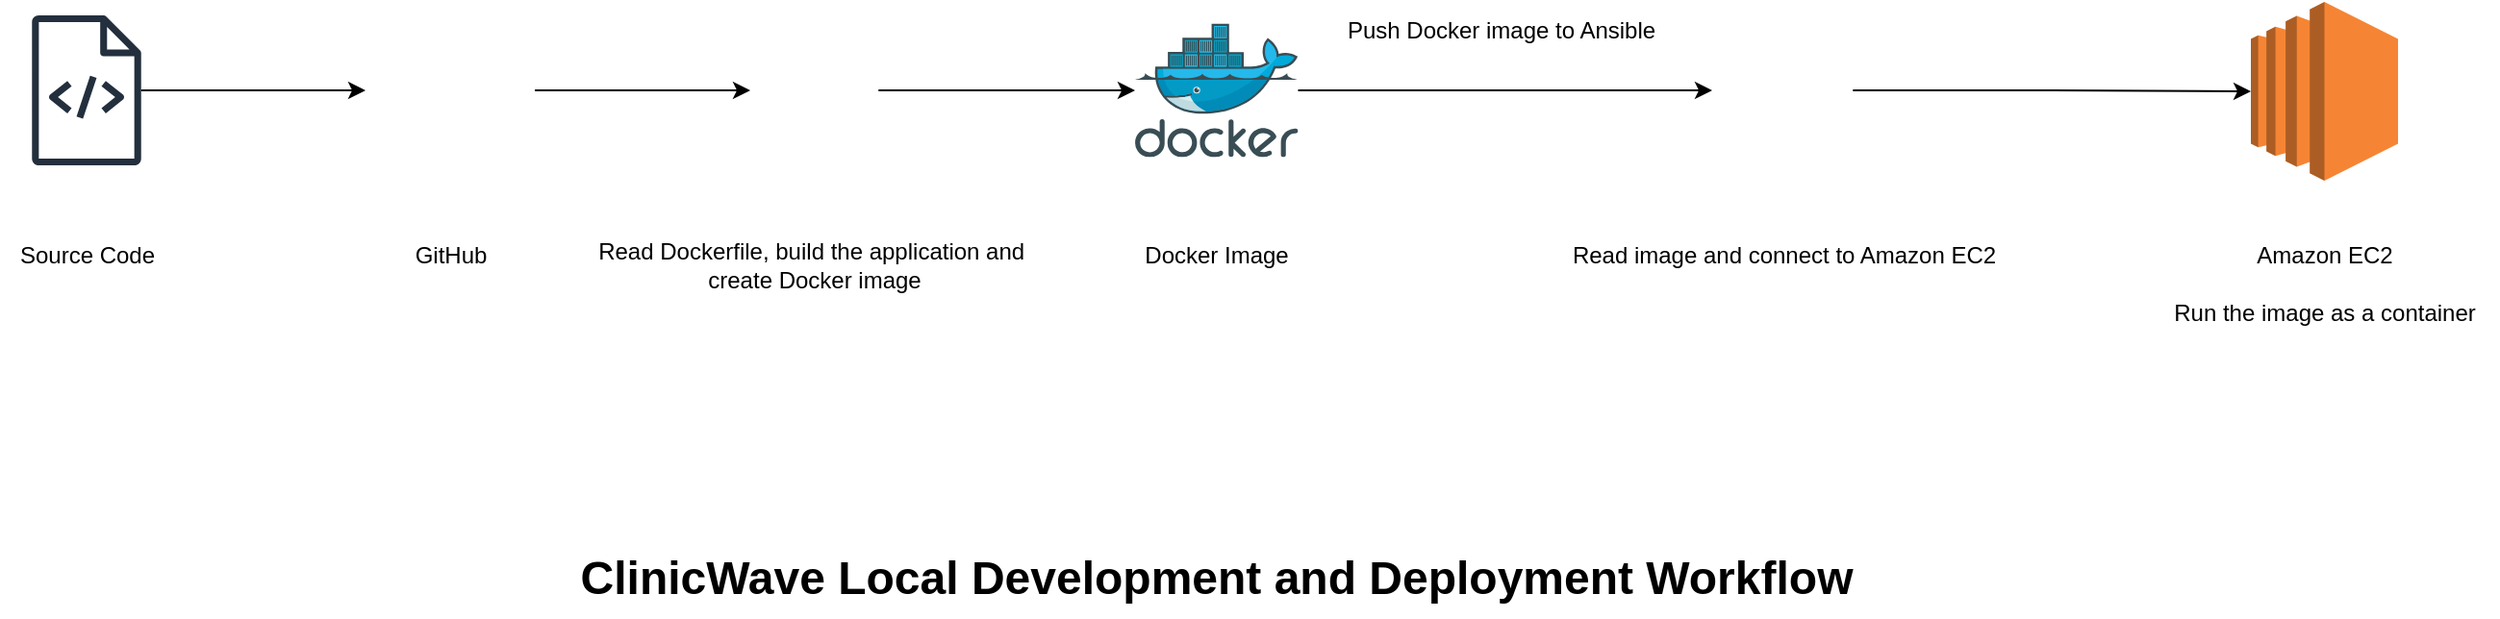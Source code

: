 <mxfile version="22.1.22" type="embed" pages="2">
  <diagram name="ClinicWave Local Development and Deployment Workflow" id="g2H6kbWNZ8GhJzK7uyzH">
    <mxGraphModel dx="959" dy="740" grid="1" gridSize="10" guides="1" tooltips="1" connect="1" arrows="1" fold="1" page="1" pageScale="1" pageWidth="850" pageHeight="1100" math="0" shadow="0">
      <root>
        <mxCell id="0" />
        <mxCell id="1" parent="0" />
        <mxCell id="QdudeDyhw6--TSKGOu7p-23" value="" style="edgeStyle=orthogonalEdgeStyle;rounded=0;orthogonalLoop=1;jettySize=auto;html=1;" parent="1" source="QdudeDyhw6--TSKGOu7p-20" target="QdudeDyhw6--TSKGOu7p-21" edge="1">
          <mxGeometry relative="1" as="geometry" />
        </mxCell>
        <mxCell id="QdudeDyhw6--TSKGOu7p-20" value="" style="sketch=0;outlineConnect=0;fontColor=#232F3E;gradientColor=none;fillColor=#232F3D;strokeColor=none;dashed=0;verticalLabelPosition=bottom;verticalAlign=top;align=center;html=1;fontSize=12;fontStyle=0;aspect=fixed;pointerEvents=1;shape=mxgraph.aws4.source_code;" parent="1" vertex="1">
          <mxGeometry x="146.5" y="237" width="57" height="78" as="geometry" />
        </mxCell>
        <mxCell id="QdudeDyhw6--TSKGOu7p-24" value="" style="edgeStyle=orthogonalEdgeStyle;rounded=0;orthogonalLoop=1;jettySize=auto;html=1;" parent="1" source="QdudeDyhw6--TSKGOu7p-21" target="QdudeDyhw6--TSKGOu7p-22" edge="1">
          <mxGeometry relative="1" as="geometry" />
        </mxCell>
        <mxCell id="QdudeDyhw6--TSKGOu7p-21" value="" style="shape=image;html=1;verticalAlign=top;verticalLabelPosition=bottom;labelBackgroundColor=#ffffff;imageAspect=0;aspect=fixed;image=https://cdn1.iconfinder.com/data/icons/picons-social/57/github_rounded-128.png" parent="1" vertex="1">
          <mxGeometry x="320" y="232" width="88" height="88" as="geometry" />
        </mxCell>
        <mxCell id="QdudeDyhw6--TSKGOu7p-31" value="" style="edgeStyle=orthogonalEdgeStyle;rounded=0;orthogonalLoop=1;jettySize=auto;html=1;" parent="1" source="QdudeDyhw6--TSKGOu7p-22" target="QdudeDyhw6--TSKGOu7p-29" edge="1">
          <mxGeometry relative="1" as="geometry" />
        </mxCell>
        <mxCell id="QdudeDyhw6--TSKGOu7p-22" value="" style="shape=image;imageAspect=0;aspect=fixed;verticalLabelPosition=bottom;verticalAlign=top;image=https://sg.mirror.servanamanaged.com/jenkins/art/jenkins-logo/logo.svg;" parent="1" vertex="1">
          <mxGeometry x="520" y="230" width="66.64" height="92" as="geometry" />
        </mxCell>
        <mxCell id="QdudeDyhw6--TSKGOu7p-27" value="Source Code" style="text;html=1;align=center;verticalAlign=middle;resizable=0;points=[];autosize=1;strokeColor=none;fillColor=none;" parent="1" vertex="1">
          <mxGeometry x="130" y="347" width="90" height="30" as="geometry" />
        </mxCell>
        <mxCell id="QdudeDyhw6--TSKGOu7p-54" style="edgeStyle=orthogonalEdgeStyle;rounded=0;orthogonalLoop=1;jettySize=auto;html=1;entryX=0;entryY=0.5;entryDx=0;entryDy=0;" parent="1" source="QdudeDyhw6--TSKGOu7p-29" target="QdudeDyhw6--TSKGOu7p-35" edge="1">
          <mxGeometry relative="1" as="geometry" />
        </mxCell>
        <mxCell id="QdudeDyhw6--TSKGOu7p-29" value="" style="image;sketch=0;aspect=fixed;html=1;points=[];align=center;fontSize=12;image=img/lib/mscae/Docker.svg;" parent="1" vertex="1">
          <mxGeometry x="720" y="241.25" width="84.76" height="69.5" as="geometry" />
        </mxCell>
        <mxCell id="QdudeDyhw6--TSKGOu7p-30" value="Docker Image" style="text;html=1;align=center;verticalAlign=middle;resizable=0;points=[];autosize=1;strokeColor=none;fillColor=none;" parent="1" vertex="1">
          <mxGeometry x="712.38" y="347" width="100" height="30" as="geometry" />
        </mxCell>
        <mxCell id="QdudeDyhw6--TSKGOu7p-32" value="Read Dockerfile, build the application and&amp;nbsp;&lt;div&gt;create Docker image&lt;/div&gt;" style="text;html=1;align=center;verticalAlign=middle;resizable=0;points=[];autosize=1;strokeColor=none;fillColor=none;" parent="1" vertex="1">
          <mxGeometry x="428.32" y="347" width="250" height="40" as="geometry" />
        </mxCell>
        <mxCell id="QdudeDyhw6--TSKGOu7p-35" value="" style="shape=image;imageAspect=0;aspect=fixed;verticalLabelPosition=bottom;verticalAlign=top;image=https://upload.wikimedia.org/wikipedia/commons/2/24/Ansible_logo.svg;" parent="1" vertex="1">
          <mxGeometry x="1020" y="231" width="73.15" height="90" as="geometry" />
        </mxCell>
        <mxCell id="QdudeDyhw6--TSKGOu7p-36" value="" style="outlineConnect=0;dashed=0;verticalLabelPosition=bottom;verticalAlign=top;align=center;html=1;shape=mxgraph.aws3.ec2;fillColor=#F58534;gradientColor=none;" parent="1" vertex="1">
          <mxGeometry x="1300" y="230" width="76.5" height="93" as="geometry" />
        </mxCell>
        <mxCell id="QdudeDyhw6--TSKGOu7p-42" value="Push&lt;span style=&quot;background-color: initial;&quot;&gt;&amp;nbsp;Docker image to Ansible&lt;/span&gt;" style="text;html=1;align=center;verticalAlign=middle;resizable=0;points=[];autosize=1;strokeColor=none;fillColor=none;" parent="1" vertex="1">
          <mxGeometry x="820" y="230" width="180" height="30" as="geometry" />
        </mxCell>
        <mxCell id="QdudeDyhw6--TSKGOu7p-44" value="Read image and connect to Amazon EC2" style="text;html=1;align=center;verticalAlign=middle;resizable=0;points=[];autosize=1;strokeColor=none;fillColor=none;" parent="1" vertex="1">
          <mxGeometry x="936.58" y="347" width="240" height="30" as="geometry" />
        </mxCell>
        <mxCell id="QdudeDyhw6--TSKGOu7p-45" value="Amazon EC2" style="text;html=1;align=center;verticalAlign=middle;resizable=0;points=[];autosize=1;strokeColor=none;fillColor=none;" parent="1" vertex="1">
          <mxGeometry x="1293.25" y="347" width="90" height="30" as="geometry" />
        </mxCell>
        <mxCell id="QdudeDyhw6--TSKGOu7p-47" value="Run the image as a container" style="text;html=1;align=center;verticalAlign=middle;resizable=0;points=[];autosize=1;strokeColor=none;fillColor=none;" parent="1" vertex="1">
          <mxGeometry x="1248.25" y="377" width="180" height="30" as="geometry" />
        </mxCell>
        <mxCell id="QdudeDyhw6--TSKGOu7p-48" value="GitHub" style="text;html=1;align=center;verticalAlign=middle;resizable=0;points=[];autosize=1;strokeColor=none;fillColor=none;" parent="1" vertex="1">
          <mxGeometry x="334" y="347" width="60" height="30" as="geometry" />
        </mxCell>
        <mxCell id="QdudeDyhw6--TSKGOu7p-55" style="edgeStyle=orthogonalEdgeStyle;rounded=0;orthogonalLoop=1;jettySize=auto;html=1;entryX=0;entryY=0.5;entryDx=0;entryDy=0;entryPerimeter=0;" parent="1" source="QdudeDyhw6--TSKGOu7p-35" target="QdudeDyhw6--TSKGOu7p-36" edge="1">
          <mxGeometry relative="1" as="geometry" />
        </mxCell>
        <mxCell id="QdudeDyhw6--TSKGOu7p-58" value="&lt;b&gt;&lt;font style=&quot;font-size: 24px;&quot;&gt;ClinicWave Local Development and Deployment Workflow&lt;/font&gt;&lt;/b&gt;" style="text;html=1;align=center;verticalAlign=middle;resizable=0;points=[];autosize=1;strokeColor=none;fillColor=none;" parent="1" vertex="1">
          <mxGeometry x="422.38" y="510" width="680" height="40" as="geometry" />
        </mxCell>
      </root>
    </mxGraphModel>
  </diagram>
  <diagram name="ClinicWave Production Development and Deployment Workflow" id="TfVD8Oxl-dYxt8xEM5-u">
    <mxGraphModel dx="1128" dy="871" grid="1" gridSize="10" guides="1" tooltips="1" connect="1" arrows="1" fold="1" page="1" pageScale="1" pageWidth="850" pageHeight="1100" math="0" shadow="0">
      <root>
        <mxCell id="83gLgwqaku1M9jHAZKv6-0" />
        <mxCell id="83gLgwqaku1M9jHAZKv6-1" parent="83gLgwqaku1M9jHAZKv6-0" />
        <mxCell id="83gLgwqaku1M9jHAZKv6-2" value="" style="edgeStyle=orthogonalEdgeStyle;rounded=0;orthogonalLoop=1;jettySize=auto;html=1;" edge="1" parent="83gLgwqaku1M9jHAZKv6-1" source="83gLgwqaku1M9jHAZKv6-3" target="83gLgwqaku1M9jHAZKv6-5">
          <mxGeometry relative="1" as="geometry" />
        </mxCell>
        <mxCell id="83gLgwqaku1M9jHAZKv6-3" value="" style="sketch=0;outlineConnect=0;fontColor=#232F3E;gradientColor=none;fillColor=#232F3D;strokeColor=none;dashed=0;verticalLabelPosition=bottom;verticalAlign=top;align=center;html=1;fontSize=12;fontStyle=0;aspect=fixed;pointerEvents=1;shape=mxgraph.aws4.source_code;" vertex="1" parent="83gLgwqaku1M9jHAZKv6-1">
          <mxGeometry x="146.5" y="237" width="57" height="78" as="geometry" />
        </mxCell>
        <mxCell id="83gLgwqaku1M9jHAZKv6-4" value="" style="edgeStyle=orthogonalEdgeStyle;rounded=0;orthogonalLoop=1;jettySize=auto;html=1;" edge="1" parent="83gLgwqaku1M9jHAZKv6-1" source="83gLgwqaku1M9jHAZKv6-5" target="83gLgwqaku1M9jHAZKv6-7">
          <mxGeometry relative="1" as="geometry" />
        </mxCell>
        <mxCell id="83gLgwqaku1M9jHAZKv6-5" value="" style="shape=image;html=1;verticalAlign=top;verticalLabelPosition=bottom;labelBackgroundColor=#ffffff;imageAspect=0;aspect=fixed;image=https://cdn1.iconfinder.com/data/icons/picons-social/57/github_rounded-128.png" vertex="1" parent="83gLgwqaku1M9jHAZKv6-1">
          <mxGeometry x="320" y="232" width="88" height="88" as="geometry" />
        </mxCell>
        <mxCell id="83gLgwqaku1M9jHAZKv6-6" value="" style="edgeStyle=orthogonalEdgeStyle;rounded=0;orthogonalLoop=1;jettySize=auto;html=1;" edge="1" parent="83gLgwqaku1M9jHAZKv6-1" source="83gLgwqaku1M9jHAZKv6-7" target="83gLgwqaku1M9jHAZKv6-10">
          <mxGeometry relative="1" as="geometry" />
        </mxCell>
        <mxCell id="83gLgwqaku1M9jHAZKv6-7" value="" style="shape=image;imageAspect=0;aspect=fixed;verticalLabelPosition=bottom;verticalAlign=top;image=https://sg.mirror.servanamanaged.com/jenkins/art/jenkins-logo/logo.svg;" vertex="1" parent="83gLgwqaku1M9jHAZKv6-1">
          <mxGeometry x="520" y="230" width="66.64" height="92" as="geometry" />
        </mxCell>
        <mxCell id="83gLgwqaku1M9jHAZKv6-8" value="Source Code" style="text;html=1;align=center;verticalAlign=middle;resizable=0;points=[];autosize=1;strokeColor=none;fillColor=none;" vertex="1" parent="83gLgwqaku1M9jHAZKv6-1">
          <mxGeometry x="130" y="347" width="90" height="30" as="geometry" />
        </mxCell>
        <mxCell id="83gLgwqaku1M9jHAZKv6-9" style="edgeStyle=orthogonalEdgeStyle;rounded=0;orthogonalLoop=1;jettySize=auto;html=1;entryX=0;entryY=0.5;entryDx=0;entryDy=0;" edge="1" parent="83gLgwqaku1M9jHAZKv6-1" source="83gLgwqaku1M9jHAZKv6-10" target="83gLgwqaku1M9jHAZKv6-13">
          <mxGeometry relative="1" as="geometry" />
        </mxCell>
        <mxCell id="83gLgwqaku1M9jHAZKv6-10" value="" style="image;sketch=0;aspect=fixed;html=1;points=[];align=center;fontSize=12;image=img/lib/mscae/Docker.svg;" vertex="1" parent="83gLgwqaku1M9jHAZKv6-1">
          <mxGeometry x="720" y="241.25" width="84.76" height="69.5" as="geometry" />
        </mxCell>
        <mxCell id="83gLgwqaku1M9jHAZKv6-11" value="Docker Image" style="text;html=1;align=center;verticalAlign=middle;resizable=0;points=[];autosize=1;strokeColor=none;fillColor=none;" vertex="1" parent="83gLgwqaku1M9jHAZKv6-1">
          <mxGeometry x="712.38" y="347" width="100" height="30" as="geometry" />
        </mxCell>
        <mxCell id="83gLgwqaku1M9jHAZKv6-12" value="Read Dockerfile, build the application and&amp;nbsp;&lt;div&gt;create Docker image&lt;/div&gt;" style="text;html=1;align=center;verticalAlign=middle;resizable=0;points=[];autosize=1;strokeColor=none;fillColor=none;" vertex="1" parent="83gLgwqaku1M9jHAZKv6-1">
          <mxGeometry x="428.32" y="347" width="250" height="40" as="geometry" />
        </mxCell>
        <mxCell id="83gLgwqaku1M9jHAZKv6-13" value="" style="shape=image;imageAspect=0;aspect=fixed;verticalLabelPosition=bottom;verticalAlign=top;image=https://upload.wikimedia.org/wikipedia/commons/2/24/Ansible_logo.svg;" vertex="1" parent="83gLgwqaku1M9jHAZKv6-1">
          <mxGeometry x="1020" y="231" width="73.15" height="90" as="geometry" />
        </mxCell>
        <mxCell id="83gLgwqaku1M9jHAZKv6-15" value="Push&lt;span style=&quot;background-color: initial;&quot;&gt;&amp;nbsp;Docker image to Ansible&lt;/span&gt;" style="text;html=1;align=center;verticalAlign=middle;resizable=0;points=[];autosize=1;strokeColor=none;fillColor=none;" vertex="1" parent="83gLgwqaku1M9jHAZKv6-1">
          <mxGeometry x="820" y="230" width="180" height="30" as="geometry" />
        </mxCell>
        <mxCell id="83gLgwqaku1M9jHAZKv6-19" value="GitHub" style="text;html=1;align=center;verticalAlign=middle;resizable=0;points=[];autosize=1;strokeColor=none;fillColor=none;" vertex="1" parent="83gLgwqaku1M9jHAZKv6-1">
          <mxGeometry x="334" y="347" width="60" height="30" as="geometry" />
        </mxCell>
        <mxCell id="83gLgwqaku1M9jHAZKv6-22" value="&lt;b&gt;&lt;font style=&quot;font-size: 24px;&quot;&gt;ClinicWave Production Development and Deployment Workflow&lt;/font&gt;&lt;/b&gt;" style="text;html=1;align=center;verticalAlign=middle;resizable=0;points=[];autosize=1;strokeColor=none;fillColor=none;" vertex="1" parent="83gLgwqaku1M9jHAZKv6-1">
          <mxGeometry x="387.38" y="510" width="750" height="40" as="geometry" />
        </mxCell>
        <mxCell id="ci8QUIItM-y4Iuy6wkpK-11" value="" style="whiteSpace=wrap;html=1;verticalAlign=top;" vertex="1" parent="83gLgwqaku1M9jHAZKv6-1">
          <mxGeometry x="1230" y="106" width="350" height="340" as="geometry" />
        </mxCell>
        <mxCell id="ci8QUIItM-y4Iuy6wkpK-14" value="" style="shape=image;imageAspect=0;aspect=fixed;verticalLabelPosition=bottom;verticalAlign=top;image=https://www.vectorlogo.zone/logos/google_cloud/google_cloud-ar21.svg;" vertex="1" parent="83gLgwqaku1M9jHAZKv6-1">
          <mxGeometry x="1345" y="377" width="120" height="60" as="geometry" />
        </mxCell>
        <mxCell id="ci8QUIItM-y4Iuy6wkpK-16" value="" style="whiteSpace=wrap;html=1;verticalAlign=top;" vertex="1" parent="83gLgwqaku1M9jHAZKv6-1">
          <mxGeometry x="1300" y="127" width="210" height="236" as="geometry" />
        </mxCell>
        <mxCell id="ci8QUIItM-y4Iuy6wkpK-17" value="" style="shape=image;imageAspect=0;aspect=fixed;verticalLabelPosition=bottom;verticalAlign=top;image=https://upload.wikimedia.org/wikipedia/commons/3/39/Kubernetes_logo_without_workmark.svg;" vertex="1" parent="83gLgwqaku1M9jHAZKv6-1">
          <mxGeometry x="1350.94" y="192.5" width="108.12" height="105" as="geometry" />
        </mxCell>
        <mxCell id="ci8QUIItM-y4Iuy6wkpK-18" value="Kubernetes Cluster" style="text;html=1;align=center;verticalAlign=middle;resizable=0;points=[];autosize=1;strokeColor=none;fillColor=none;" vertex="1" parent="83gLgwqaku1M9jHAZKv6-1">
          <mxGeometry x="1340" y="321" width="130" height="30" as="geometry" />
        </mxCell>
        <mxCell id="3CKHz9aE1k4nwjLSBclu-0" value="services.yml&lt;br&gt;deployment.yml" style="text;html=1;align=center;verticalAlign=middle;resizable=0;points=[];autosize=1;strokeColor=none;fillColor=none;" vertex="1" parent="83gLgwqaku1M9jHAZKv6-1">
          <mxGeometry x="1110" y="225" width="110" height="40" as="geometry" />
        </mxCell>
        <mxCell id="3CKHz9aE1k4nwjLSBclu-3" style="edgeStyle=orthogonalEdgeStyle;rounded=0;orthogonalLoop=1;jettySize=auto;html=1;entryX=0;entryY=0.631;entryDx=0;entryDy=0;entryPerimeter=0;" edge="1" parent="83gLgwqaku1M9jHAZKv6-1" source="83gLgwqaku1M9jHAZKv6-13" target="ci8QUIItM-y4Iuy6wkpK-16">
          <mxGeometry relative="1" as="geometry" />
        </mxCell>
      </root>
    </mxGraphModel>
  </diagram>
</mxfile>
